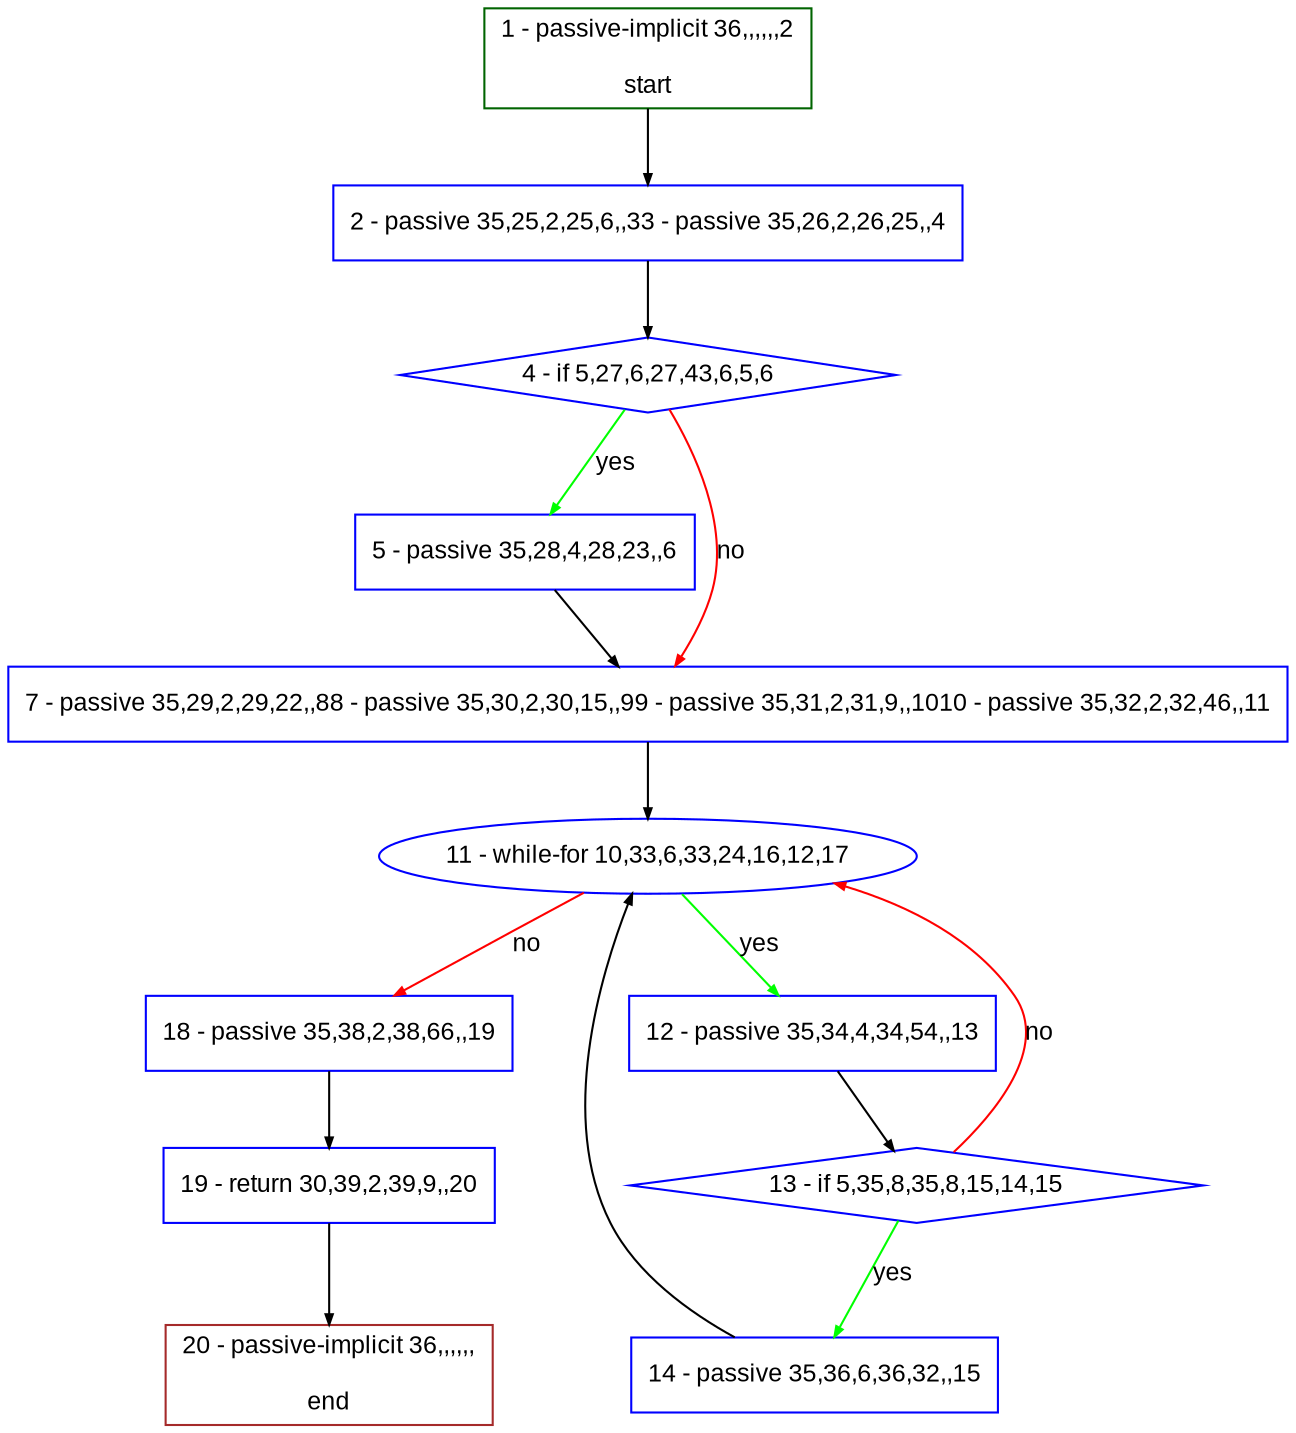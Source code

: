 digraph "" {
  graph [pack="true", label="", fontsize="12", packmode="clust", fontname="Arial", fillcolor="#FFFFCC", bgcolor="white", style="rounded,filled", compound="true"];
  node [node_initialized="no", label="", color="grey", fontsize="12", fillcolor="white", fontname="Arial", style="filled", shape="rectangle", compound="true", fixedsize="false"];
  edge [fontcolor="black", arrowhead="normal", arrowtail="none", arrowsize="0.5", ltail="", label="", color="black", fontsize="12", lhead="", fontname="Arial", dir="forward", compound="true"];
  __N1 [label="2 - passive 35,25,2,25,6,,33 - passive 35,26,2,26,25,,4", color="#0000ff", fillcolor="#ffffff", style="filled", shape="box"];
  __N2 [label="1 - passive-implicit 36,,,,,,2\n\nstart", color="#006400", fillcolor="#ffffff", style="filled", shape="box"];
  __N3 [label="4 - if 5,27,6,27,43,6,5,6", color="#0000ff", fillcolor="#ffffff", style="filled", shape="diamond"];
  __N4 [label="5 - passive 35,28,4,28,23,,6", color="#0000ff", fillcolor="#ffffff", style="filled", shape="box"];
  __N5 [label="7 - passive 35,29,2,29,22,,88 - passive 35,30,2,30,15,,99 - passive 35,31,2,31,9,,1010 - passive 35,32,2,32,46,,11", color="#0000ff", fillcolor="#ffffff", style="filled", shape="box"];
  __N6 [label="11 - while-for 10,33,6,33,24,16,12,17", color="#0000ff", fillcolor="#ffffff", style="filled", shape="oval"];
  __N7 [label="12 - passive 35,34,4,34,54,,13", color="#0000ff", fillcolor="#ffffff", style="filled", shape="box"];
  __N8 [label="18 - passive 35,38,2,38,66,,19", color="#0000ff", fillcolor="#ffffff", style="filled", shape="box"];
  __N9 [label="13 - if 5,35,8,35,8,15,14,15", color="#0000ff", fillcolor="#ffffff", style="filled", shape="diamond"];
  __N10 [label="14 - passive 35,36,6,36,32,,15", color="#0000ff", fillcolor="#ffffff", style="filled", shape="box"];
  __N11 [label="19 - return 30,39,2,39,9,,20", color="#0000ff", fillcolor="#ffffff", style="filled", shape="box"];
  __N12 [label="20 - passive-implicit 36,,,,,,\n\nend", color="#a52a2a", fillcolor="#ffffff", style="filled", shape="box"];
  __N2 -> __N1 [arrowhead="normal", arrowtail="none", color="#000000", label="", dir="forward"];
  __N1 -> __N3 [arrowhead="normal", arrowtail="none", color="#000000", label="", dir="forward"];
  __N3 -> __N4 [arrowhead="normal", arrowtail="none", color="#00ff00", label="yes", dir="forward"];
  __N3 -> __N5 [arrowhead="normal", arrowtail="none", color="#ff0000", label="no", dir="forward"];
  __N4 -> __N5 [arrowhead="normal", arrowtail="none", color="#000000", label="", dir="forward"];
  __N5 -> __N6 [arrowhead="normal", arrowtail="none", color="#000000", label="", dir="forward"];
  __N6 -> __N7 [arrowhead="normal", arrowtail="none", color="#00ff00", label="yes", dir="forward"];
  __N6 -> __N8 [arrowhead="normal", arrowtail="none", color="#ff0000", label="no", dir="forward"];
  __N7 -> __N9 [arrowhead="normal", arrowtail="none", color="#000000", label="", dir="forward"];
  __N9 -> __N6 [arrowhead="normal", arrowtail="none", color="#ff0000", label="no", dir="forward"];
  __N9 -> __N10 [arrowhead="normal", arrowtail="none", color="#00ff00", label="yes", dir="forward"];
  __N10 -> __N6 [arrowhead="normal", arrowtail="none", color="#000000", label="", dir="forward"];
  __N8 -> __N11 [arrowhead="normal", arrowtail="none", color="#000000", label="", dir="forward"];
  __N11 -> __N12 [arrowhead="normal", arrowtail="none", color="#000000", label="", dir="forward"];
}
